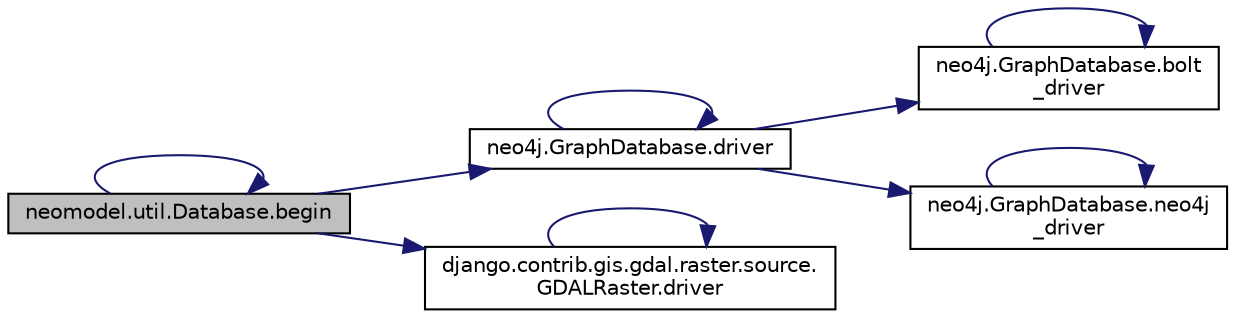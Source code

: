 digraph "neomodel.util.Database.begin"
{
 // LATEX_PDF_SIZE
  edge [fontname="Helvetica",fontsize="10",labelfontname="Helvetica",labelfontsize="10"];
  node [fontname="Helvetica",fontsize="10",shape=record];
  rankdir="LR";
  Node1 [label="neomodel.util.Database.begin",height=0.2,width=0.4,color="black", fillcolor="grey75", style="filled", fontcolor="black",tooltip=" "];
  Node1 -> Node1 [color="midnightblue",fontsize="10",style="solid",fontname="Helvetica"];
  Node1 -> Node2 [color="midnightblue",fontsize="10",style="solid",fontname="Helvetica"];
  Node2 [label="neo4j.GraphDatabase.driver",height=0.2,width=0.4,color="black", fillcolor="white", style="filled",URL="$d7/d6e/classneo4j_1_1_graph_database.html#a2673a1569da3fb25ba1213cbdbedddaa",tooltip=" "];
  Node2 -> Node3 [color="midnightblue",fontsize="10",style="solid",fontname="Helvetica"];
  Node3 [label="neo4j.GraphDatabase.bolt\l_driver",height=0.2,width=0.4,color="black", fillcolor="white", style="filled",URL="$d7/d6e/classneo4j_1_1_graph_database.html#af54a385d0e97a3cff43fb7774d94a519",tooltip=" "];
  Node3 -> Node3 [color="midnightblue",fontsize="10",style="solid",fontname="Helvetica"];
  Node2 -> Node2 [color="midnightblue",fontsize="10",style="solid",fontname="Helvetica"];
  Node2 -> Node4 [color="midnightblue",fontsize="10",style="solid",fontname="Helvetica"];
  Node4 [label="neo4j.GraphDatabase.neo4j\l_driver",height=0.2,width=0.4,color="black", fillcolor="white", style="filled",URL="$d7/d6e/classneo4j_1_1_graph_database.html#a3d11cf32e2f43528b00074f00b4a6c9a",tooltip=" "];
  Node4 -> Node4 [color="midnightblue",fontsize="10",style="solid",fontname="Helvetica"];
  Node1 -> Node5 [color="midnightblue",fontsize="10",style="solid",fontname="Helvetica"];
  Node5 [label="django.contrib.gis.gdal.raster.source.\lGDALRaster.driver",height=0.2,width=0.4,color="black", fillcolor="white", style="filled",URL="$db/dff/classdjango_1_1contrib_1_1gis_1_1gdal_1_1raster_1_1source_1_1_g_d_a_l_raster.html#a23f2ee063da4f027cdd9d8d36cb84d94",tooltip=" "];
  Node5 -> Node5 [color="midnightblue",fontsize="10",style="solid",fontname="Helvetica"];
}
